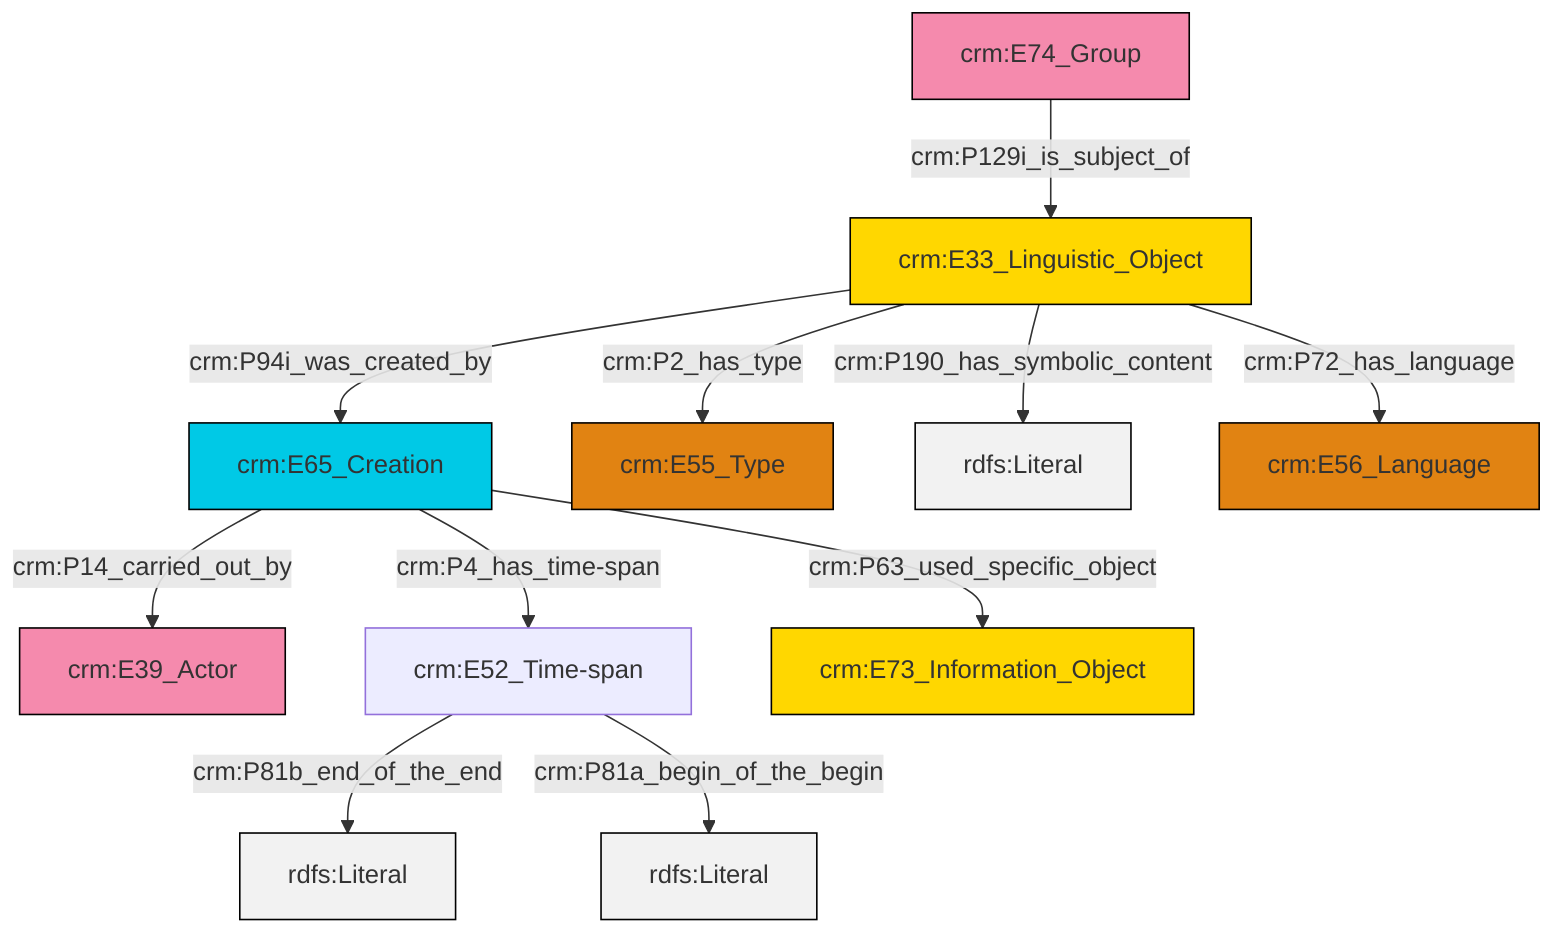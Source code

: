 graph TD
classDef Literal fill:#f2f2f2,stroke:#000000;
classDef CRM_Entity fill:#FFFFFF,stroke:#000000;
classDef Temporal_Entity fill:#00C9E6, stroke:#000000;
classDef Type fill:#E18312, stroke:#000000;
classDef Time-Span fill:#2C9C91, stroke:#000000;
classDef Appellation fill:#FFEB7F, stroke:#000000;
classDef Place fill:#008836, stroke:#000000;
classDef Persistent_Item fill:#B266B2, stroke:#000000;
classDef Conceptual_Object fill:#FFD700, stroke:#000000;
classDef Physical_Thing fill:#D2B48C, stroke:#000000;
classDef Actor fill:#f58aad, stroke:#000000;
classDef PC_Classes fill:#4ce600, stroke:#000000;
classDef Multi fill:#cccccc,stroke:#000000;

0["crm:E65_Creation"]:::Temporal_Entity -->|crm:P14_carried_out_by| 1["crm:E39_Actor"]:::Actor
4["crm:E33_Linguistic_Object"]:::Conceptual_Object -->|crm:P2_has_type| 5["crm:E55_Type"]:::Type
4["crm:E33_Linguistic_Object"]:::Conceptual_Object -->|crm:P94i_was_created_by| 0["crm:E65_Creation"]:::Temporal_Entity
0["crm:E65_Creation"]:::Temporal_Entity -->|crm:P4_has_time-span| 2["crm:E52_Time-span"]:::Default
4["crm:E33_Linguistic_Object"]:::Conceptual_Object -->|crm:P190_has_symbolic_content| 9[rdfs:Literal]:::Literal
2["crm:E52_Time-span"]:::Default -->|crm:P81b_end_of_the_end| 10[rdfs:Literal]:::Literal
7["crm:E74_Group"]:::Actor -->|crm:P129i_is_subject_of| 4["crm:E33_Linguistic_Object"]:::Conceptual_Object
4["crm:E33_Linguistic_Object"]:::Conceptual_Object -->|crm:P72_has_language| 15["crm:E56_Language"]:::Type
0["crm:E65_Creation"]:::Temporal_Entity -->|crm:P63_used_specific_object| 11["crm:E73_Information_Object"]:::Conceptual_Object
2["crm:E52_Time-span"]:::Default -->|crm:P81a_begin_of_the_begin| 17[rdfs:Literal]:::Literal